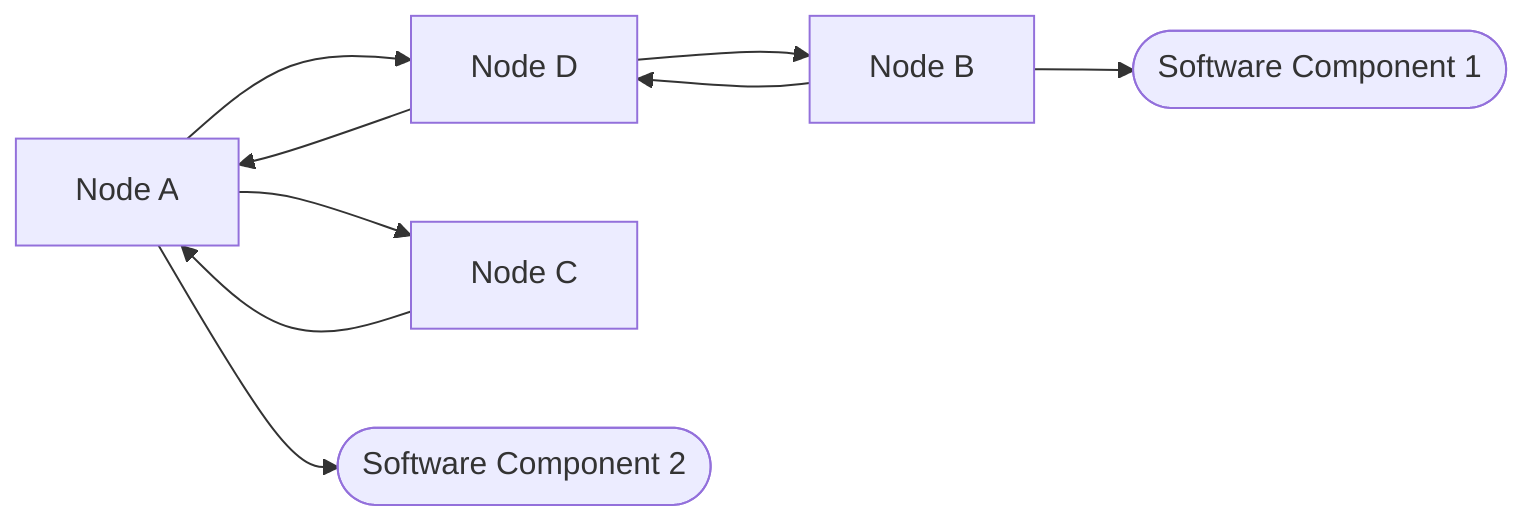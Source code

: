 %% Infrastructure
flowchart LR
	node-a[Node A]
	node-d[Node D]
	node-c[Node C]
	node-b[Node B]

	node-a --> node-d
	node-d --> node-a
	node-a --> node-c
	node-c --> node-a
	node-d --> node-b
	node-b --> node-d

    software-1([Software Component 1])
	node-b --> software-1

	software-2([Software Component 2])
	node-a --> software-2